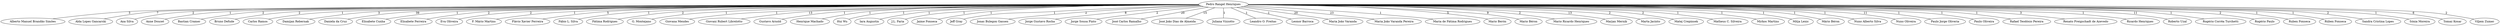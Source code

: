 digraph G{
"Pedro Rangel Henriques"->"Alberto Manuel Brandão Simões"[ label = "3", arrowhead="none"]
"Pedro Rangel Henriques"->"Alda Lopes Gancarski"[ label = "7", arrowhead="none"]
"Pedro Rangel Henriques"->"Ana Silva"[ label = "2", arrowhead="none"]
"Pedro Rangel Henriques"->"Anne Doucet"[ label = "1", arrowhead="none"]
"Pedro Rangel Henriques"->"Bastian Cramer"[ label = "2", arrowhead="none"]
"Pedro Rangel Henriques"->"Bruno Defude"[ label = "2", arrowhead="none"]
"Pedro Rangel Henriques"->"Carlos Ramos"[ label = "1", arrowhead="none"]
"Pedro Rangel Henriques"->"Damijan Rebernak"[ label = "3", arrowhead="none"]
"Pedro Rangel Henriques"->"Daniela da Cruz"[ label = "39", arrowhead="none"]
"Pedro Rangel Henriques"->"Elisabete Cunha"[ label = "1", arrowhead="none"]
"Pedro Rangel Henriques"->"Elisabete Ferreira"[ label = "2", arrowhead="none"]
"Pedro Rangel Henriques"->"Eva Oliveira"[ label = "2", arrowhead="none"]
"Pedro Rangel Henriques"->"F. Mário Martins"[ label = "1", arrowhead="none"]
"Pedro Rangel Henriques"->"Flávio Xavier Ferreira"[ label = "5", arrowhead="none"]
"Pedro Rangel Henriques"->"Fábio L. Silva"[ label = "1", arrowhead="none"]
"Pedro Rangel Henriques"->"Fátima Rodrigues"[ label = "2", arrowhead="none"]
"Pedro Rangel Henriques"->"G. Montejano"[ label = "1", arrowhead="none"]
"Pedro Rangel Henriques"->"Giovana Mendes"[ label = "1", arrowhead="none"]
"Pedro Rangel Henriques"->"Giovani Rubert Librelotto"[ label = "13", arrowhead="none"]
"Pedro Rangel Henriques"->"Gustavo Arnold"[ label = "1", arrowhead="none"]
"Pedro Rangel Henriques"->"Henrique Machado"[ label = "1", arrowhead="none"]
"Pedro Rangel Henriques"->"Hui Wu"[ label = "1", arrowhead="none"]
"Pedro Rangel Henriques"->"Iara Augustin"[ label = "1", arrowhead="none"]
"Pedro Rangel Henriques"->"J.L. Faria"[ label = "1", arrowhead="none"]
"Pedro Rangel Henriques"->"Jaime Fonseca"[ label = "1", arrowhead="none"]
"Pedro Rangel Henriques"->"Jeff Gray"[ label = "1", arrowhead="none"]
"Pedro Rangel Henriques"->"Jonas Bulegon Gassen"[ label = "2", arrowhead="none"]
"Pedro Rangel Henriques"->"Jorge Gustavo Rocha"[ label = "8", arrowhead="none"]
"Pedro Rangel Henriques"->"Jorge Sousa Pinto"[ label = "2", arrowhead="none"]
"Pedro Rangel Henriques"->"José Carlos Ramalho"[ label = "20", arrowhead="none"]
"Pedro Rangel Henriques"->"José João Dias de Almeida"[ label = "15", arrowhead="none"]
"Pedro Rangel Henriques"->"Juliana Vizzotto"[ label = "1", arrowhead="none"]
"Pedro Rangel Henriques"->"Leandro O. Freitas"[ label = "1", arrowhead="none"]
"Pedro Rangel Henriques"->"Leonor Barroca"[ label = "1", arrowhead="none"]
"Pedro Rangel Henriques"->"Maria João Varanda"[ label = "20", arrowhead="none"]
"Pedro Rangel Henriques"->"Maria João Varanda Pereira"[ label = "23", arrowhead="none"]
"Pedro Rangel Henriques"->"Maria de Fátima Rodrigues"[ label = "1", arrowhead="none"]
"Pedro Rangel Henriques"->"Mario Berón"[ label = "5", arrowhead="none"]
"Pedro Rangel Henriques"->"Mario Béron"[ label = "9", arrowhead="none"]
"Pedro Rangel Henriques"->"Mario Ricardo Henriques"[ label = "2", arrowhead="none"]
"Pedro Rangel Henriques"->"Marjan Mernik"[ label = "13", arrowhead="none"]
"Pedro Rangel Henriques"->"Marta Jacinto"[ label = "2", arrowhead="none"]
"Pedro Rangel Henriques"->"Matej Crepinsek"[ label = "2", arrowhead="none"]
"Pedro Rangel Henriques"->"Matheus C. Silveira"[ label = "1", arrowhead="none"]
"Pedro Rangel Henriques"->"Mirkos Martins"[ label = "1", arrowhead="none"]
"Pedro Rangel Henriques"->"Mitja Lenic"[ label = "1", arrowhead="none"]
"Pedro Rangel Henriques"->"Mário Béron"[ label = "1", arrowhead="none"]
"Pedro Rangel Henriques"->"Nuno Alberto Silva"[ label = "1", arrowhead="none"]
"Pedro Rangel Henriques"->"Nuno Oliveira"[ label = "11", arrowhead="none"]
"Pedro Rangel Henriques"->"Paulo Jorge Oliveria"[ label = "1", arrowhead="none"]
"Pedro Rangel Henriques"->"Paulo Oliveira"[ label = "1", arrowhead="none"]
"Pedro Rangel Henriques"->"Rafael Teodósio Pereira"[ label = "1", arrowhead="none"]
"Pedro Rangel Henriques"->"Renato Preigschadt de Azevedo"[ label = "3", arrowhead="none"]
"Pedro Rangel Henriques"->"Ricardo Henriques"[ label = "1", arrowhead="none"]
"Pedro Rangel Henriques"->"Roberto Uzal"[ label = "11", arrowhead="none"]
"Pedro Rangel Henriques"->"Rogério Corrêa Turchetti"[ label = "1", arrowhead="none"]
"Pedro Rangel Henriques"->"Rogério Paulo"[ label = "2", arrowhead="none"]
"Pedro Rangel Henriques"->"Ruben Fonseca"[ label = "1", arrowhead="none"]
"Pedro Rangel Henriques"->"Rúben Fonseca"[ label = "1", arrowhead="none"]
"Pedro Rangel Henriques"->"Sandra Cristina Lopes"[ label = "2", arrowhead="none"]
"Pedro Rangel Henriques"->"Sónia Moreira"[ label = "1", arrowhead="none"]
"Pedro Rangel Henriques"->"Tomaz Kosar"[ label = "6", arrowhead="none"]
"Pedro Rangel Henriques"->"Viljem Zumer"[ label = "2", arrowhead="none"]
}